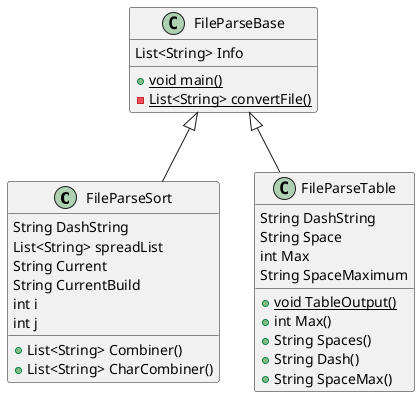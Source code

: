 @startuml
'https://plantuml.com/class-diagram



class FileParseSort{
    + List<String> Combiner()
    + List<String> CharCombiner()
      String DashString
      List<String> spreadList
      String Current
      String CurrentBuild
      int i
      int j
}

class FileParseBase{
     List<String> Info
   + {static} void main()
   - {static} List<String> convertFile()
}

class FileParseTable{
    + {static} void TableOutput()
    + int Max()
    + String Spaces()
    + String Dash()
    + String SpaceMax()
      String DashString
      String Space
      int Max
      String SpaceMaximum
}
FileParseBase <|-- FileParseSort
FileParseBase <|-- FileParseTable

@enduml